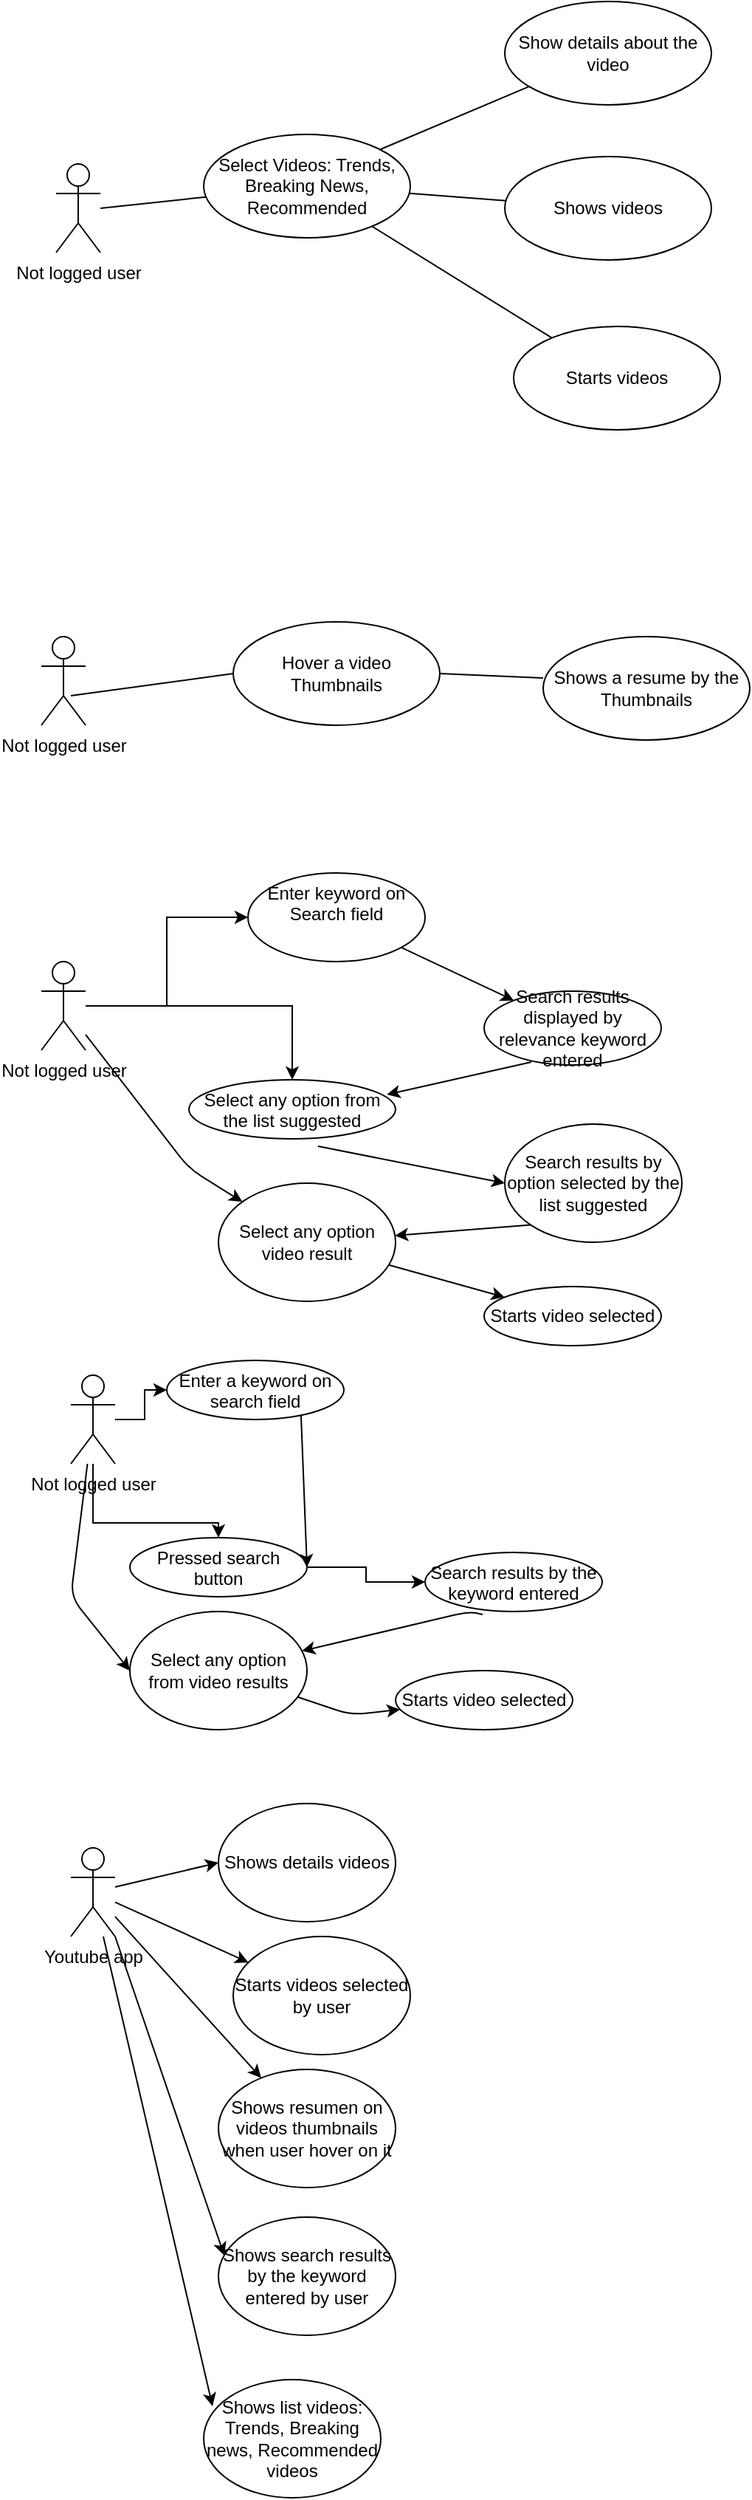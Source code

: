 <mxfile version="13.5.9" type="github" pages="3">
  <diagram id="euG_EJB7YmnoW7b5eWZq" name="Main">
    <mxGraphModel dx="868" dy="1582" grid="1" gridSize="10" guides="1" tooltips="1" connect="1" arrows="1" fold="1" page="1" pageScale="1" pageWidth="850" pageHeight="1100" math="0" shadow="0">
      <root>
        <mxCell id="0" />
        <mxCell id="1" parent="0" />
        <mxCell id="ZukS0p2WaSHsglIENrZa-1" value="Not logged user" style="shape=umlActor;verticalLabelPosition=bottom;verticalAlign=top;html=1;outlineConnect=0;" vertex="1" parent="1">
          <mxGeometry x="270" y="-170" width="30" height="60" as="geometry" />
        </mxCell>
        <mxCell id="ZukS0p2WaSHsglIENrZa-2" value="Select Videos: Trends, Breaking News, Recommended" style="ellipse;whiteSpace=wrap;html=1;" vertex="1" parent="1">
          <mxGeometry x="370" y="-190" width="140" height="70" as="geometry" />
        </mxCell>
        <mxCell id="ZukS0p2WaSHsglIENrZa-3" value="Show details about the video" style="ellipse;whiteSpace=wrap;html=1;" vertex="1" parent="1">
          <mxGeometry x="574" y="-280" width="140" height="70" as="geometry" />
        </mxCell>
        <mxCell id="ZukS0p2WaSHsglIENrZa-4" value="Shows videos" style="ellipse;whiteSpace=wrap;html=1;" vertex="1" parent="1">
          <mxGeometry x="574" y="-175" width="140" height="70" as="geometry" />
        </mxCell>
        <mxCell id="ZukS0p2WaSHsglIENrZa-5" value="Starts videos" style="ellipse;whiteSpace=wrap;html=1;" vertex="1" parent="1">
          <mxGeometry x="580" y="-60" width="140" height="70" as="geometry" />
        </mxCell>
        <mxCell id="ZukS0p2WaSHsglIENrZa-6" value="" style="endArrow=none;html=1;" edge="1" parent="1" source="ZukS0p2WaSHsglIENrZa-2" target="ZukS0p2WaSHsglIENrZa-4">
          <mxGeometry width="50" height="50" relative="1" as="geometry">
            <mxPoint x="540" y="-20" as="sourcePoint" />
            <mxPoint x="590" y="-70" as="targetPoint" />
          </mxGeometry>
        </mxCell>
        <mxCell id="ZukS0p2WaSHsglIENrZa-7" value="" style="endArrow=none;html=1;" edge="1" parent="1" source="ZukS0p2WaSHsglIENrZa-2" target="ZukS0p2WaSHsglIENrZa-5">
          <mxGeometry width="50" height="50" relative="1" as="geometry">
            <mxPoint x="540" y="-20" as="sourcePoint" />
            <mxPoint x="590" y="-70" as="targetPoint" />
          </mxGeometry>
        </mxCell>
        <mxCell id="ZukS0p2WaSHsglIENrZa-8" value="" style="endArrow=none;html=1;" edge="1" parent="1" target="ZukS0p2WaSHsglIENrZa-3">
          <mxGeometry width="50" height="50" relative="1" as="geometry">
            <mxPoint x="490" y="-180" as="sourcePoint" />
            <mxPoint x="540" y="-230" as="targetPoint" />
          </mxGeometry>
        </mxCell>
        <mxCell id="ZukS0p2WaSHsglIENrZa-9" value="" style="endArrow=none;html=1;" edge="1" parent="1" target="ZukS0p2WaSHsglIENrZa-2">
          <mxGeometry width="50" height="50" relative="1" as="geometry">
            <mxPoint x="300" y="-140" as="sourcePoint" />
            <mxPoint x="350" y="-190" as="targetPoint" />
          </mxGeometry>
        </mxCell>
        <mxCell id="ZukS0p2WaSHsglIENrZa-10" value="Not logged user" style="shape=umlActor;verticalLabelPosition=bottom;verticalAlign=top;html=1;outlineConnect=0;" vertex="1" parent="1">
          <mxGeometry x="260" y="150" width="30" height="60" as="geometry" />
        </mxCell>
        <mxCell id="ZukS0p2WaSHsglIENrZa-11" value="Hover a video Thumbnails" style="ellipse;whiteSpace=wrap;html=1;" vertex="1" parent="1">
          <mxGeometry x="390" y="140" width="140" height="70" as="geometry" />
        </mxCell>
        <mxCell id="ZukS0p2WaSHsglIENrZa-12" value="Shows a resume by the Thumbnails" style="ellipse;whiteSpace=wrap;html=1;" vertex="1" parent="1">
          <mxGeometry x="600" y="150" width="140" height="70" as="geometry" />
        </mxCell>
        <mxCell id="ZukS0p2WaSHsglIENrZa-13" value="" style="endArrow=none;html=1;entryX=0;entryY=0.4;entryDx=0;entryDy=0;entryPerimeter=0;exitX=1;exitY=0.5;exitDx=0;exitDy=0;" edge="1" parent="1" source="ZukS0p2WaSHsglIENrZa-11" target="ZukS0p2WaSHsglIENrZa-12">
          <mxGeometry width="50" height="50" relative="1" as="geometry">
            <mxPoint x="540" y="130" as="sourcePoint" />
            <mxPoint x="590" y="80" as="targetPoint" />
          </mxGeometry>
        </mxCell>
        <mxCell id="ZukS0p2WaSHsglIENrZa-14" value="" style="endArrow=none;html=1;entryX=0;entryY=0.5;entryDx=0;entryDy=0;" edge="1" parent="1" target="ZukS0p2WaSHsglIENrZa-11">
          <mxGeometry width="50" height="50" relative="1" as="geometry">
            <mxPoint x="280" y="190" as="sourcePoint" />
            <mxPoint x="330" y="140" as="targetPoint" />
          </mxGeometry>
        </mxCell>
        <mxCell id="ZukS0p2WaSHsglIENrZa-15" value="" style="edgeStyle=orthogonalEdgeStyle;rounded=0;orthogonalLoop=1;jettySize=auto;html=1;" edge="1" parent="1" source="ZukS0p2WaSHsglIENrZa-17" target="ZukS0p2WaSHsglIENrZa-18">
          <mxGeometry relative="1" as="geometry" />
        </mxCell>
        <mxCell id="ZukS0p2WaSHsglIENrZa-16" value="" style="edgeStyle=orthogonalEdgeStyle;rounded=0;orthogonalLoop=1;jettySize=auto;html=1;" edge="1" parent="1" source="ZukS0p2WaSHsglIENrZa-17" target="ZukS0p2WaSHsglIENrZa-19">
          <mxGeometry relative="1" as="geometry" />
        </mxCell>
        <mxCell id="ZukS0p2WaSHsglIENrZa-17" value="Not logged user" style="shape=umlActor;verticalLabelPosition=bottom;verticalAlign=top;html=1;outlineConnect=0;" vertex="1" parent="1">
          <mxGeometry x="260" y="370" width="30" height="60" as="geometry" />
        </mxCell>
        <mxCell id="ZukS0p2WaSHsglIENrZa-18" value="Enter keyword on Search field" style="ellipse;whiteSpace=wrap;html=1;verticalAlign=top;" vertex="1" parent="1">
          <mxGeometry x="400" y="310" width="120" height="60" as="geometry" />
        </mxCell>
        <mxCell id="ZukS0p2WaSHsglIENrZa-19" value="Select any option from the list suggested" style="ellipse;whiteSpace=wrap;html=1;verticalAlign=top;" vertex="1" parent="1">
          <mxGeometry x="360" y="450" width="140" height="40" as="geometry" />
        </mxCell>
        <mxCell id="ZukS0p2WaSHsglIENrZa-20" value="Search results displayed by relevance keyword entered" style="ellipse;whiteSpace=wrap;html=1;" vertex="1" parent="1">
          <mxGeometry x="560" y="390" width="120" height="50" as="geometry" />
        </mxCell>
        <mxCell id="ZukS0p2WaSHsglIENrZa-21" value="" style="endArrow=classic;html=1;" edge="1" parent="1" source="ZukS0p2WaSHsglIENrZa-18" target="ZukS0p2WaSHsglIENrZa-20">
          <mxGeometry width="50" height="50" relative="1" as="geometry">
            <mxPoint x="510" y="380" as="sourcePoint" />
            <mxPoint x="560" y="330" as="targetPoint" />
          </mxGeometry>
        </mxCell>
        <mxCell id="ZukS0p2WaSHsglIENrZa-22" value="" style="endArrow=classic;html=1;exitX=0.267;exitY=0.96;exitDx=0;exitDy=0;exitPerimeter=0;entryX=0.958;entryY=0.25;entryDx=0;entryDy=0;entryPerimeter=0;" edge="1" parent="1" source="ZukS0p2WaSHsglIENrZa-20" target="ZukS0p2WaSHsglIENrZa-19">
          <mxGeometry width="50" height="50" relative="1" as="geometry">
            <mxPoint x="530" y="380" as="sourcePoint" />
            <mxPoint x="580" y="330" as="targetPoint" />
          </mxGeometry>
        </mxCell>
        <mxCell id="ZukS0p2WaSHsglIENrZa-23" value="Search results by option selected by the list suggested" style="ellipse;whiteSpace=wrap;html=1;" vertex="1" parent="1">
          <mxGeometry x="574" y="480" width="120" height="80" as="geometry" />
        </mxCell>
        <mxCell id="ZukS0p2WaSHsglIENrZa-24" value="" style="endArrow=classic;html=1;entryX=0;entryY=0.5;entryDx=0;entryDy=0;exitX=0.625;exitY=1.125;exitDx=0;exitDy=0;exitPerimeter=0;" edge="1" parent="1" source="ZukS0p2WaSHsglIENrZa-19" target="ZukS0p2WaSHsglIENrZa-23">
          <mxGeometry width="50" height="50" relative="1" as="geometry">
            <mxPoint x="460" y="560" as="sourcePoint" />
            <mxPoint x="510" y="510" as="targetPoint" />
          </mxGeometry>
        </mxCell>
        <mxCell id="ZukS0p2WaSHsglIENrZa-25" value="" style="edgeStyle=orthogonalEdgeStyle;rounded=0;orthogonalLoop=1;jettySize=auto;html=1;" edge="1" parent="1" source="ZukS0p2WaSHsglIENrZa-27" target="ZukS0p2WaSHsglIENrZa-28">
          <mxGeometry relative="1" as="geometry" />
        </mxCell>
        <mxCell id="ZukS0p2WaSHsglIENrZa-26" value="" style="edgeStyle=orthogonalEdgeStyle;rounded=0;orthogonalLoop=1;jettySize=auto;html=1;" edge="1" parent="1" source="ZukS0p2WaSHsglIENrZa-27" target="ZukS0p2WaSHsglIENrZa-30">
          <mxGeometry relative="1" as="geometry">
            <Array as="points">
              <mxPoint x="295" y="750" />
              <mxPoint x="380" y="750" />
            </Array>
          </mxGeometry>
        </mxCell>
        <mxCell id="ZukS0p2WaSHsglIENrZa-27" value="Not logged user" style="shape=umlActor;verticalLabelPosition=bottom;verticalAlign=top;html=1;outlineConnect=0;" vertex="1" parent="1">
          <mxGeometry x="280" y="650" width="30" height="60" as="geometry" />
        </mxCell>
        <mxCell id="ZukS0p2WaSHsglIENrZa-28" value="Enter a keyword on search field" style="ellipse;whiteSpace=wrap;html=1;verticalAlign=top;" vertex="1" parent="1">
          <mxGeometry x="345" y="640" width="120" height="40" as="geometry" />
        </mxCell>
        <mxCell id="ZukS0p2WaSHsglIENrZa-29" value="" style="edgeStyle=orthogonalEdgeStyle;rounded=0;orthogonalLoop=1;jettySize=auto;html=1;" edge="1" parent="1" source="ZukS0p2WaSHsglIENrZa-30" target="ZukS0p2WaSHsglIENrZa-32">
          <mxGeometry relative="1" as="geometry" />
        </mxCell>
        <mxCell id="ZukS0p2WaSHsglIENrZa-30" value="Pressed search button" style="ellipse;whiteSpace=wrap;html=1;verticalAlign=top;" vertex="1" parent="1">
          <mxGeometry x="320" y="760" width="120" height="40" as="geometry" />
        </mxCell>
        <mxCell id="ZukS0p2WaSHsglIENrZa-31" value="" style="endArrow=classic;html=1;exitX=0.758;exitY=0.925;exitDx=0;exitDy=0;exitPerimeter=0;entryX=1;entryY=0.5;entryDx=0;entryDy=0;" edge="1" parent="1" source="ZukS0p2WaSHsglIENrZa-28" target="ZukS0p2WaSHsglIENrZa-30">
          <mxGeometry width="50" height="50" relative="1" as="geometry">
            <mxPoint x="540" y="730" as="sourcePoint" />
            <mxPoint x="590" y="680" as="targetPoint" />
          </mxGeometry>
        </mxCell>
        <mxCell id="ZukS0p2WaSHsglIENrZa-32" value="Search results by the keyword entered" style="ellipse;whiteSpace=wrap;html=1;verticalAlign=top;" vertex="1" parent="1">
          <mxGeometry x="520" y="770" width="120" height="40" as="geometry" />
        </mxCell>
        <mxCell id="ZukS0p2WaSHsglIENrZa-33" value="Select any option video result" style="ellipse;whiteSpace=wrap;html=1;" vertex="1" parent="1">
          <mxGeometry x="380" y="520" width="120" height="80" as="geometry" />
        </mxCell>
        <mxCell id="ZukS0p2WaSHsglIENrZa-34" value="" style="endArrow=classic;html=1;" edge="1" parent="1" source="ZukS0p2WaSHsglIENrZa-17" target="ZukS0p2WaSHsglIENrZa-33">
          <mxGeometry width="50" height="50" relative="1" as="geometry">
            <mxPoint x="520" y="490" as="sourcePoint" />
            <mxPoint x="570" y="440" as="targetPoint" />
            <Array as="points">
              <mxPoint x="360" y="510" />
            </Array>
          </mxGeometry>
        </mxCell>
        <mxCell id="ZukS0p2WaSHsglIENrZa-35" value="" style="endArrow=classic;html=1;exitX=0;exitY=1;exitDx=0;exitDy=0;" edge="1" parent="1" source="ZukS0p2WaSHsglIENrZa-23" target="ZukS0p2WaSHsglIENrZa-33">
          <mxGeometry width="50" height="50" relative="1" as="geometry">
            <mxPoint x="540" y="510" as="sourcePoint" />
            <mxPoint x="590" y="460" as="targetPoint" />
          </mxGeometry>
        </mxCell>
        <mxCell id="ZukS0p2WaSHsglIENrZa-36" value="Starts video selected" style="ellipse;whiteSpace=wrap;html=1;" vertex="1" parent="1">
          <mxGeometry x="560" y="590" width="120" height="40" as="geometry" />
        </mxCell>
        <mxCell id="ZukS0p2WaSHsglIENrZa-37" value="" style="endArrow=classic;html=1;" edge="1" parent="1" source="ZukS0p2WaSHsglIENrZa-33" target="ZukS0p2WaSHsglIENrZa-36">
          <mxGeometry width="50" height="50" relative="1" as="geometry">
            <mxPoint x="540" y="520" as="sourcePoint" />
            <mxPoint x="590" y="470" as="targetPoint" />
          </mxGeometry>
        </mxCell>
        <mxCell id="ZukS0p2WaSHsglIENrZa-38" value="Select any option from video results" style="ellipse;whiteSpace=wrap;html=1;" vertex="1" parent="1">
          <mxGeometry x="320" y="810" width="120" height="80" as="geometry" />
        </mxCell>
        <mxCell id="ZukS0p2WaSHsglIENrZa-39" value="" style="endArrow=classic;html=1;entryX=0;entryY=0.5;entryDx=0;entryDy=0;" edge="1" parent="1" source="ZukS0p2WaSHsglIENrZa-27" target="ZukS0p2WaSHsglIENrZa-38">
          <mxGeometry width="50" height="50" relative="1" as="geometry">
            <mxPoint x="270" y="700" as="sourcePoint" />
            <mxPoint x="310" y="860" as="targetPoint" />
            <Array as="points">
              <mxPoint x="280" y="800" />
            </Array>
          </mxGeometry>
        </mxCell>
        <mxCell id="ZukS0p2WaSHsglIENrZa-40" value="" style="endArrow=classic;html=1;exitX=0.325;exitY=1.05;exitDx=0;exitDy=0;exitPerimeter=0;" edge="1" parent="1" source="ZukS0p2WaSHsglIENrZa-32" target="ZukS0p2WaSHsglIENrZa-38">
          <mxGeometry width="50" height="50" relative="1" as="geometry">
            <mxPoint x="530" y="780" as="sourcePoint" />
            <mxPoint x="580" y="730" as="targetPoint" />
            <Array as="points">
              <mxPoint x="550" y="810" />
            </Array>
          </mxGeometry>
        </mxCell>
        <mxCell id="ZukS0p2WaSHsglIENrZa-41" value="Starts video selected" style="ellipse;whiteSpace=wrap;html=1;" vertex="1" parent="1">
          <mxGeometry x="500" y="850" width="120" height="40" as="geometry" />
        </mxCell>
        <mxCell id="ZukS0p2WaSHsglIENrZa-42" value="" style="endArrow=classic;html=1;" edge="1" parent="1" source="ZukS0p2WaSHsglIENrZa-38" target="ZukS0p2WaSHsglIENrZa-41">
          <mxGeometry width="50" height="50" relative="1" as="geometry">
            <mxPoint x="530" y="780" as="sourcePoint" />
            <mxPoint x="580" y="730" as="targetPoint" />
            <Array as="points">
              <mxPoint x="470" y="880" />
            </Array>
          </mxGeometry>
        </mxCell>
        <mxCell id="ZukS0p2WaSHsglIENrZa-43" value="Youtube app" style="shape=umlActor;verticalLabelPosition=bottom;verticalAlign=top;html=1;outlineConnect=0;" vertex="1" parent="1">
          <mxGeometry x="280" y="970" width="30" height="60" as="geometry" />
        </mxCell>
        <mxCell id="ZukS0p2WaSHsglIENrZa-44" value="Shows details videos" style="ellipse;whiteSpace=wrap;html=1;" vertex="1" parent="1">
          <mxGeometry x="380" y="940" width="120" height="80" as="geometry" />
        </mxCell>
        <mxCell id="ZukS0p2WaSHsglIENrZa-45" value="Starts videos selected by user" style="ellipse;whiteSpace=wrap;html=1;" vertex="1" parent="1">
          <mxGeometry x="390" y="1030" width="120" height="80" as="geometry" />
        </mxCell>
        <mxCell id="ZukS0p2WaSHsglIENrZa-46" value="" style="endArrow=classic;html=1;entryX=0;entryY=0.5;entryDx=0;entryDy=0;" edge="1" parent="1" source="ZukS0p2WaSHsglIENrZa-43" target="ZukS0p2WaSHsglIENrZa-44">
          <mxGeometry width="50" height="50" relative="1" as="geometry">
            <mxPoint x="320" y="1010" as="sourcePoint" />
            <mxPoint x="360" y="990" as="targetPoint" />
          </mxGeometry>
        </mxCell>
        <mxCell id="ZukS0p2WaSHsglIENrZa-47" value="" style="endArrow=classic;html=1;" edge="1" parent="1" source="ZukS0p2WaSHsglIENrZa-43" target="ZukS0p2WaSHsglIENrZa-45">
          <mxGeometry width="50" height="50" relative="1" as="geometry">
            <mxPoint x="310" y="1005" as="sourcePoint" />
            <mxPoint x="360" y="955" as="targetPoint" />
          </mxGeometry>
        </mxCell>
        <mxCell id="ZukS0p2WaSHsglIENrZa-48" value="Shows resumen on videos thumbnails when user hover on it" style="ellipse;whiteSpace=wrap;html=1;" vertex="1" parent="1">
          <mxGeometry x="380" y="1120" width="120" height="80" as="geometry" />
        </mxCell>
        <mxCell id="ZukS0p2WaSHsglIENrZa-49" value="Shows search results by the keyword entered by user" style="ellipse;whiteSpace=wrap;html=1;" vertex="1" parent="1">
          <mxGeometry x="380" y="1220" width="120" height="80" as="geometry" />
        </mxCell>
        <mxCell id="ZukS0p2WaSHsglIENrZa-50" value="" style="endArrow=classic;html=1;" edge="1" parent="1" source="ZukS0p2WaSHsglIENrZa-43" target="ZukS0p2WaSHsglIENrZa-48">
          <mxGeometry width="50" height="50" relative="1" as="geometry">
            <mxPoint x="540" y="1100" as="sourcePoint" />
            <mxPoint x="590" y="1050" as="targetPoint" />
          </mxGeometry>
        </mxCell>
        <mxCell id="ZukS0p2WaSHsglIENrZa-51" value="" style="endArrow=classic;html=1;exitX=1;exitY=1;exitDx=0;exitDy=0;exitPerimeter=0;entryX=0.033;entryY=0.325;entryDx=0;entryDy=0;entryPerimeter=0;" edge="1" parent="1" source="ZukS0p2WaSHsglIENrZa-43" target="ZukS0p2WaSHsglIENrZa-49">
          <mxGeometry width="50" height="50" relative="1" as="geometry">
            <mxPoint x="540" y="1100" as="sourcePoint" />
            <mxPoint x="590" y="1050" as="targetPoint" />
          </mxGeometry>
        </mxCell>
        <mxCell id="ZukS0p2WaSHsglIENrZa-52" value="Shows list videos: Trends, Breaking news, Recommended videos" style="ellipse;whiteSpace=wrap;html=1;" vertex="1" parent="1">
          <mxGeometry x="370" y="1330" width="120" height="80" as="geometry" />
        </mxCell>
        <mxCell id="ZukS0p2WaSHsglIENrZa-53" value="" style="endArrow=classic;html=1;entryX=0.05;entryY=0.225;entryDx=0;entryDy=0;entryPerimeter=0;" edge="1" parent="1" source="ZukS0p2WaSHsglIENrZa-43" target="ZukS0p2WaSHsglIENrZa-52">
          <mxGeometry width="50" height="50" relative="1" as="geometry">
            <mxPoint x="540" y="1200" as="sourcePoint" />
            <mxPoint x="590" y="1150" as="targetPoint" />
          </mxGeometry>
        </mxCell>
      </root>
    </mxGraphModel>
  </diagram>
  <diagram id="gzfjBPQz8YPcTRQH5ovt" name="VideoDetails">
    <mxGraphModel dx="868" dy="482" grid="1" gridSize="10" guides="1" tooltips="1" connect="1" arrows="1" fold="1" page="1" pageScale="1" pageWidth="850" pageHeight="1100" math="0" shadow="0">
      <root>
        <mxCell id="xd0gb3QCr_VJhPekw6Tt-0" />
        <mxCell id="xd0gb3QCr_VJhPekw6Tt-1" parent="xd0gb3QCr_VJhPekw6Tt-0" />
        <mxCell id="xd0gb3QCr_VJhPekw6Tt-2" value="User (Not logged in)" style="shape=umlActor;verticalLabelPosition=bottom;verticalAlign=top;html=1;outlineConnect=0;" vertex="1" parent="xd0gb3QCr_VJhPekw6Tt-1">
          <mxGeometry x="70" y="170" width="30" height="60" as="geometry" />
        </mxCell>
        <mxCell id="xd0gb3QCr_VJhPekw6Tt-3" value="Search video" style="rounded=1;whiteSpace=wrap;html=1;" vertex="1" parent="xd0gb3QCr_VJhPekw6Tt-1">
          <mxGeometry x="280" y="50" width="120" height="60" as="geometry" />
        </mxCell>
        <mxCell id="xd0gb3QCr_VJhPekw6Tt-4" value="YouTube App" style="shape=umlActor;verticalLabelPosition=bottom;verticalAlign=top;html=1;outlineConnect=0;" vertex="1" parent="xd0gb3QCr_VJhPekw6Tt-1">
          <mxGeometry x="595" y="170" width="30" height="60" as="geometry" />
        </mxCell>
        <mxCell id="xd0gb3QCr_VJhPekw6Tt-5" value="Show&amp;nbsp; list of videos retrieved" style="rounded=1;whiteSpace=wrap;html=1;" vertex="1" parent="xd0gb3QCr_VJhPekw6Tt-1">
          <mxGeometry x="280" y="150" width="120" height="60" as="geometry" />
        </mxCell>
        <mxCell id="xd0gb3QCr_VJhPekw6Tt-6" value="Select video" style="rounded=1;whiteSpace=wrap;html=1;" vertex="1" parent="xd0gb3QCr_VJhPekw6Tt-1">
          <mxGeometry x="280" y="250" width="120" height="60" as="geometry" />
        </mxCell>
        <mxCell id="xd0gb3QCr_VJhPekw6Tt-7" value="" style="endArrow=classic;html=1;exitX=1;exitY=0.333;exitDx=0;exitDy=0;exitPerimeter=0;entryX=-0.025;entryY=0.633;entryDx=0;entryDy=0;entryPerimeter=0;" edge="1" parent="xd0gb3QCr_VJhPekw6Tt-1" source="xd0gb3QCr_VJhPekw6Tt-2" target="xd0gb3QCr_VJhPekw6Tt-3">
          <mxGeometry width="50" height="50" relative="1" as="geometry">
            <mxPoint x="410" y="270" as="sourcePoint" />
            <mxPoint x="260" y="180" as="targetPoint" />
          </mxGeometry>
        </mxCell>
        <mxCell id="xd0gb3QCr_VJhPekw6Tt-8" value="" style="endArrow=classic;html=1;entryX=1.033;entryY=0.65;entryDx=0;entryDy=0;exitX=0;exitY=0.333;exitDx=0;exitDy=0;exitPerimeter=0;entryPerimeter=0;" edge="1" parent="xd0gb3QCr_VJhPekw6Tt-1" source="xd0gb3QCr_VJhPekw6Tt-4" target="xd0gb3QCr_VJhPekw6Tt-5">
          <mxGeometry width="50" height="50" relative="1" as="geometry">
            <mxPoint x="410" y="270" as="sourcePoint" />
            <mxPoint x="460" y="220" as="targetPoint" />
          </mxGeometry>
        </mxCell>
        <mxCell id="xd0gb3QCr_VJhPekw6Tt-9" value="" style="endArrow=classic;html=1;entryX=1;entryY=0.5;entryDx=0;entryDy=0;" edge="1" parent="xd0gb3QCr_VJhPekw6Tt-1" target="xd0gb3QCr_VJhPekw6Tt-3">
          <mxGeometry width="50" height="50" relative="1" as="geometry">
            <mxPoint x="590" y="190" as="sourcePoint" />
            <mxPoint x="413.96" y="199" as="targetPoint" />
          </mxGeometry>
        </mxCell>
        <mxCell id="xd0gb3QCr_VJhPekw6Tt-10" value="" style="endArrow=classic;html=1;entryX=1;entryY=0.5;entryDx=0;entryDy=0;exitX=0;exitY=0.333;exitDx=0;exitDy=0;exitPerimeter=0;" edge="1" parent="xd0gb3QCr_VJhPekw6Tt-1" source="xd0gb3QCr_VJhPekw6Tt-4" target="xd0gb3QCr_VJhPekw6Tt-6">
          <mxGeometry width="50" height="50" relative="1" as="geometry">
            <mxPoint x="610" y="210" as="sourcePoint" />
            <mxPoint x="423.96" y="209" as="targetPoint" />
          </mxGeometry>
        </mxCell>
        <mxCell id="xd0gb3QCr_VJhPekw6Tt-11" value="" style="endArrow=classic;html=1;entryX=0;entryY=0.5;entryDx=0;entryDy=0;" edge="1" parent="xd0gb3QCr_VJhPekw6Tt-1" target="xd0gb3QCr_VJhPekw6Tt-6">
          <mxGeometry width="50" height="50" relative="1" as="geometry">
            <mxPoint x="100" y="190" as="sourcePoint" />
            <mxPoint x="460" y="220" as="targetPoint" />
          </mxGeometry>
        </mxCell>
        <mxCell id="xd0gb3QCr_VJhPekw6Tt-12" value="" style="endArrow=none;html=1;" edge="1" parent="xd0gb3QCr_VJhPekw6Tt-1" source="xd0gb3QCr_VJhPekw6Tt-5">
          <mxGeometry width="50" height="50" relative="1" as="geometry">
            <mxPoint x="290" y="160" as="sourcePoint" />
            <mxPoint x="340" y="110" as="targetPoint" />
          </mxGeometry>
        </mxCell>
        <mxCell id="xd0gb3QCr_VJhPekw6Tt-13" value="" style="endArrow=none;html=1;" edge="1" parent="xd0gb3QCr_VJhPekw6Tt-1">
          <mxGeometry width="50" height="50" relative="1" as="geometry">
            <mxPoint x="341" y="249" as="sourcePoint" />
            <mxPoint x="341" y="209" as="targetPoint" />
          </mxGeometry>
        </mxCell>
        <mxCell id="xd0gb3QCr_VJhPekw6Tt-14" value="Play video&lt;br&gt;" style="rounded=1;whiteSpace=wrap;html=1;" vertex="1" parent="xd0gb3QCr_VJhPekw6Tt-1">
          <mxGeometry x="280" y="351" width="120" height="60" as="geometry" />
        </mxCell>
        <mxCell id="xd0gb3QCr_VJhPekw6Tt-15" value="&lt;br&gt;&lt;br&gt;&lt;span style=&quot;color: rgb(0 , 0 , 0) ; font-size: 12px ; font-style: normal ; font-weight: 400 ; letter-spacing: normal ; text-align: center ; text-indent: 0px ; text-transform: none ; word-spacing: 0px ; font-family: &amp;#34;helvetica&amp;#34; ; background-color: rgb(248 , 249 , 250) ; display: inline ; float: none&quot;&gt;Display information related to video&lt;/span&gt;&lt;br style=&quot;color: rgb(0 , 0 , 0) ; font-size: 12px ; font-style: normal ; font-weight: 400 ; letter-spacing: normal ; text-align: center ; text-indent: 0px ; text-transform: none ; word-spacing: 0px ; font-family: &amp;#34;helvetica&amp;#34; ; background-color: rgb(248 , 249 , 250)&quot;&gt;&lt;span style=&quot;color: rgb(0 , 0 , 0) ; font-size: 12px ; font-style: normal ; font-weight: 400 ; letter-spacing: normal ; text-align: center ; text-indent: 0px ; text-transform: none ; word-spacing: 0px ; font-family: &amp;#34;helvetica&amp;#34; ; background-color: rgb(248 , 249 , 250) ; display: inline ; float: none&quot;&gt;(Title,views,Likes,Dislikes, Description,Comments)&lt;br&gt;&lt;/span&gt;(Header same as video selected)" style="rounded=1;whiteSpace=wrap;html=1;" vertex="1" parent="xd0gb3QCr_VJhPekw6Tt-1">
          <mxGeometry x="242" y="450" width="200" height="80" as="geometry" />
        </mxCell>
        <mxCell id="xd0gb3QCr_VJhPekw6Tt-16" value="" style="endArrow=none;html=1;" edge="1" parent="xd0gb3QCr_VJhPekw6Tt-1">
          <mxGeometry width="50" height="50" relative="1" as="geometry">
            <mxPoint x="342" y="451" as="sourcePoint" />
            <mxPoint x="342" y="411" as="targetPoint" />
          </mxGeometry>
        </mxCell>
        <mxCell id="xd0gb3QCr_VJhPekw6Tt-17" value="" style="endArrow=none;html=1;" edge="1" parent="xd0gb3QCr_VJhPekw6Tt-1">
          <mxGeometry width="50" height="50" relative="1" as="geometry">
            <mxPoint x="340" y="350" as="sourcePoint" />
            <mxPoint x="340" y="310" as="targetPoint" />
          </mxGeometry>
        </mxCell>
        <mxCell id="xd0gb3QCr_VJhPekw6Tt-18" value="" style="endArrow=classic;html=1;entryX=1;entryY=0.5;entryDx=0;entryDy=0;" edge="1" parent="xd0gb3QCr_VJhPekw6Tt-1" target="xd0gb3QCr_VJhPekw6Tt-14">
          <mxGeometry width="50" height="50" relative="1" as="geometry">
            <mxPoint x="590" y="190" as="sourcePoint" />
            <mxPoint x="460" y="310" as="targetPoint" />
          </mxGeometry>
        </mxCell>
        <mxCell id="xd0gb3QCr_VJhPekw6Tt-19" value="" style="endArrow=classic;html=1;entryX=1;entryY=0.5;entryDx=0;entryDy=0;" edge="1" parent="xd0gb3QCr_VJhPekw6Tt-1" target="xd0gb3QCr_VJhPekw6Tt-20">
          <mxGeometry width="50" height="50" relative="1" as="geometry">
            <mxPoint x="590" y="190" as="sourcePoint" />
            <mxPoint x="560" y="520" as="targetPoint" />
            <Array as="points">
              <mxPoint x="460" y="510" />
            </Array>
          </mxGeometry>
        </mxCell>
        <mxCell id="xd0gb3QCr_VJhPekw6Tt-20" value="&#xa;&#xa;&lt;span style=&quot;color: rgb(0, 0, 0); font-family: helvetica; font-size: 12px; font-style: normal; font-weight: 400; letter-spacing: normal; text-align: center; text-indent: 0px; text-transform: none; word-spacing: 0px; background-color: rgb(248, 249, 250); display: inline; float: none;&quot;&gt;Display related videos list&lt;/span&gt;&#xa;&#xa;" style="rounded=1;whiteSpace=wrap;html=1;" vertex="1" parent="xd0gb3QCr_VJhPekw6Tt-1">
          <mxGeometry x="280" y="569" width="120" height="60" as="geometry" />
        </mxCell>
        <mxCell id="xd0gb3QCr_VJhPekw6Tt-21" value="" style="endArrow=classic;html=1;entryX=1.005;entryY=0.375;entryDx=0;entryDy=0;entryPerimeter=0;" edge="1" parent="xd0gb3QCr_VJhPekw6Tt-1" target="xd0gb3QCr_VJhPekw6Tt-15">
          <mxGeometry width="50" height="50" relative="1" as="geometry">
            <mxPoint x="590" y="190" as="sourcePoint" />
            <mxPoint x="460" y="410" as="targetPoint" />
          </mxGeometry>
        </mxCell>
      </root>
    </mxGraphModel>
  </diagram>
  <diagram id="O5dEvuJzjL_TRNv-1qJW" name="LeftMenu">
    <mxGraphModel dx="868" dy="482" grid="1" gridSize="10" guides="1" tooltips="1" connect="1" arrows="1" fold="1" page="1" pageScale="1" pageWidth="850" pageHeight="1100" math="0" shadow="0">
      <root>
        <mxCell id="KGxRzMJWM6nNNH9Cma-B-0" />
        <mxCell id="KGxRzMJWM6nNNH9Cma-B-1" parent="KGxRzMJWM6nNNH9Cma-B-0" />
        <mxCell id="KGxRzMJWM6nNNH9Cma-B-2" value="User (Not logged in)" style="shape=umlActor;verticalLabelPosition=bottom;verticalAlign=top;html=1;outlineConnect=0;" vertex="1" parent="KGxRzMJWM6nNNH9Cma-B-1">
          <mxGeometry x="70" y="480" width="30" height="60" as="geometry" />
        </mxCell>
        <mxCell id="KGxRzMJWM6nNNH9Cma-B-3" value="Select from left menu (Subscriptions, Library, History)" style="rounded=1;whiteSpace=wrap;html=1;" vertex="1" parent="KGxRzMJWM6nNNH9Cma-B-1">
          <mxGeometry x="280" y="410" width="120" height="60" as="geometry" />
        </mxCell>
        <mxCell id="KGxRzMJWM6nNNH9Cma-B-4" value="YouTube App" style="shape=umlActor;verticalLabelPosition=bottom;verticalAlign=top;html=1;outlineConnect=0;" vertex="1" parent="KGxRzMJWM6nNNH9Cma-B-1">
          <mxGeometry x="590" y="480" width="30" height="60" as="geometry" />
        </mxCell>
        <mxCell id="KGxRzMJWM6nNNH9Cma-B-5" value="Sign In required" style="rounded=1;whiteSpace=wrap;html=1;" vertex="1" parent="KGxRzMJWM6nNNH9Cma-B-1">
          <mxGeometry x="280" y="511" width="120" height="60" as="geometry" />
        </mxCell>
        <mxCell id="KGxRzMJWM6nNNH9Cma-B-6" value="" style="endArrow=classic;html=1;exitX=1;exitY=0.333;exitDx=0;exitDy=0;exitPerimeter=0;entryX=-0.025;entryY=0.633;entryDx=0;entryDy=0;entryPerimeter=0;" edge="1" parent="KGxRzMJWM6nNNH9Cma-B-1" source="KGxRzMJWM6nNNH9Cma-B-2" target="KGxRzMJWM6nNNH9Cma-B-3">
          <mxGeometry width="50" height="50" relative="1" as="geometry">
            <mxPoint x="410" y="580" as="sourcePoint" />
            <mxPoint x="260" y="490" as="targetPoint" />
          </mxGeometry>
        </mxCell>
        <mxCell id="KGxRzMJWM6nNNH9Cma-B-7" value="" style="endArrow=classic;html=1;entryX=1;entryY=0.5;entryDx=0;entryDy=0;" edge="1" parent="KGxRzMJWM6nNNH9Cma-B-1" target="KGxRzMJWM6nNNH9Cma-B-3">
          <mxGeometry width="50" height="50" relative="1" as="geometry">
            <mxPoint x="590" y="500" as="sourcePoint" />
            <mxPoint x="413.96" y="509" as="targetPoint" />
          </mxGeometry>
        </mxCell>
        <mxCell id="KGxRzMJWM6nNNH9Cma-B-8" value="" style="endArrow=classic;html=1;entryX=1;entryY=0.5;entryDx=0;entryDy=0;exitX=0;exitY=0.333;exitDx=0;exitDy=0;exitPerimeter=0;" edge="1" parent="KGxRzMJWM6nNNH9Cma-B-1" source="KGxRzMJWM6nNNH9Cma-B-4" target="KGxRzMJWM6nNNH9Cma-B-5">
          <mxGeometry width="50" height="50" relative="1" as="geometry">
            <mxPoint x="610" y="520" as="sourcePoint" />
            <mxPoint x="423.96" y="519" as="targetPoint" />
          </mxGeometry>
        </mxCell>
        <mxCell id="KGxRzMJWM6nNNH9Cma-B-9" value="" style="endArrow=none;html=1;" edge="1" parent="KGxRzMJWM6nNNH9Cma-B-1">
          <mxGeometry width="50" height="50" relative="1" as="geometry">
            <mxPoint x="341" y="510" as="sourcePoint" />
            <mxPoint x="341" y="470" as="targetPoint" />
          </mxGeometry>
        </mxCell>
        <mxCell id="KGxRzMJWM6nNNH9Cma-B-10" value="User (Not logged in)" style="shape=umlActor;verticalLabelPosition=bottom;verticalAlign=top;html=1;outlineConnect=0;" vertex="1" parent="KGxRzMJWM6nNNH9Cma-B-1">
          <mxGeometry x="70" y="170" width="30" height="60" as="geometry" />
        </mxCell>
        <mxCell id="KGxRzMJWM6nNNH9Cma-B-11" value="Select from left menu (Home, Trending)" style="rounded=1;whiteSpace=wrap;html=1;" vertex="1" parent="KGxRzMJWM6nNNH9Cma-B-1">
          <mxGeometry x="280" y="50" width="120" height="60" as="geometry" />
        </mxCell>
        <mxCell id="KGxRzMJWM6nNNH9Cma-B-12" value="YouTube App" style="shape=umlActor;verticalLabelPosition=bottom;verticalAlign=top;html=1;outlineConnect=0;" vertex="1" parent="KGxRzMJWM6nNNH9Cma-B-1">
          <mxGeometry x="590" y="170" width="30" height="60" as="geometry" />
        </mxCell>
        <mxCell id="KGxRzMJWM6nNNH9Cma-B-13" value="Show&amp;nbsp; list of videos retrieved" style="rounded=1;whiteSpace=wrap;html=1;" vertex="1" parent="KGxRzMJWM6nNNH9Cma-B-1">
          <mxGeometry x="280" y="150" width="120" height="60" as="geometry" />
        </mxCell>
        <mxCell id="KGxRzMJWM6nNNH9Cma-B-14" value="Select and View video" style="rounded=1;whiteSpace=wrap;html=1;" vertex="1" parent="KGxRzMJWM6nNNH9Cma-B-1">
          <mxGeometry x="280" y="250" width="120" height="60" as="geometry" />
        </mxCell>
        <mxCell id="KGxRzMJWM6nNNH9Cma-B-15" value="" style="endArrow=classic;html=1;exitX=1;exitY=0.333;exitDx=0;exitDy=0;exitPerimeter=0;entryX=-0.025;entryY=0.633;entryDx=0;entryDy=0;entryPerimeter=0;" edge="1" parent="KGxRzMJWM6nNNH9Cma-B-1" source="KGxRzMJWM6nNNH9Cma-B-10" target="KGxRzMJWM6nNNH9Cma-B-11">
          <mxGeometry width="50" height="50" relative="1" as="geometry">
            <mxPoint x="410" y="270" as="sourcePoint" />
            <mxPoint x="260" y="180" as="targetPoint" />
          </mxGeometry>
        </mxCell>
        <mxCell id="KGxRzMJWM6nNNH9Cma-B-16" value="" style="endArrow=classic;html=1;entryX=1.033;entryY=0.65;entryDx=0;entryDy=0;exitX=0;exitY=0.333;exitDx=0;exitDy=0;exitPerimeter=0;entryPerimeter=0;" edge="1" parent="KGxRzMJWM6nNNH9Cma-B-1" source="KGxRzMJWM6nNNH9Cma-B-12" target="KGxRzMJWM6nNNH9Cma-B-13">
          <mxGeometry width="50" height="50" relative="1" as="geometry">
            <mxPoint x="410" y="270" as="sourcePoint" />
            <mxPoint x="460" y="220" as="targetPoint" />
          </mxGeometry>
        </mxCell>
        <mxCell id="KGxRzMJWM6nNNH9Cma-B-17" value="" style="endArrow=classic;html=1;entryX=1;entryY=0.5;entryDx=0;entryDy=0;" edge="1" parent="KGxRzMJWM6nNNH9Cma-B-1" target="KGxRzMJWM6nNNH9Cma-B-11">
          <mxGeometry width="50" height="50" relative="1" as="geometry">
            <mxPoint x="590" y="190" as="sourcePoint" />
            <mxPoint x="413.96" y="199" as="targetPoint" />
          </mxGeometry>
        </mxCell>
        <mxCell id="KGxRzMJWM6nNNH9Cma-B-18" value="" style="endArrow=classic;html=1;entryX=1;entryY=0.5;entryDx=0;entryDy=0;exitX=0;exitY=0.333;exitDx=0;exitDy=0;exitPerimeter=0;" edge="1" parent="KGxRzMJWM6nNNH9Cma-B-1" source="KGxRzMJWM6nNNH9Cma-B-12" target="KGxRzMJWM6nNNH9Cma-B-14">
          <mxGeometry width="50" height="50" relative="1" as="geometry">
            <mxPoint x="610" y="210" as="sourcePoint" />
            <mxPoint x="423.96" y="209" as="targetPoint" />
          </mxGeometry>
        </mxCell>
        <mxCell id="KGxRzMJWM6nNNH9Cma-B-19" value="" style="endArrow=classic;html=1;entryX=0;entryY=0.5;entryDx=0;entryDy=0;" edge="1" parent="KGxRzMJWM6nNNH9Cma-B-1" target="KGxRzMJWM6nNNH9Cma-B-14">
          <mxGeometry width="50" height="50" relative="1" as="geometry">
            <mxPoint x="100" y="190" as="sourcePoint" />
            <mxPoint x="460" y="220" as="targetPoint" />
          </mxGeometry>
        </mxCell>
        <mxCell id="KGxRzMJWM6nNNH9Cma-B-20" value="" style="endArrow=none;html=1;" edge="1" parent="KGxRzMJWM6nNNH9Cma-B-1" source="KGxRzMJWM6nNNH9Cma-B-13">
          <mxGeometry width="50" height="50" relative="1" as="geometry">
            <mxPoint x="290" y="160" as="sourcePoint" />
            <mxPoint x="340" y="110" as="targetPoint" />
          </mxGeometry>
        </mxCell>
        <mxCell id="KGxRzMJWM6nNNH9Cma-B-21" value="" style="endArrow=none;html=1;" edge="1" parent="KGxRzMJWM6nNNH9Cma-B-1">
          <mxGeometry width="50" height="50" relative="1" as="geometry">
            <mxPoint x="341" y="249" as="sourcePoint" />
            <mxPoint x="341" y="209" as="targetPoint" />
          </mxGeometry>
        </mxCell>
      </root>
    </mxGraphModel>
  </diagram>
</mxfile>
